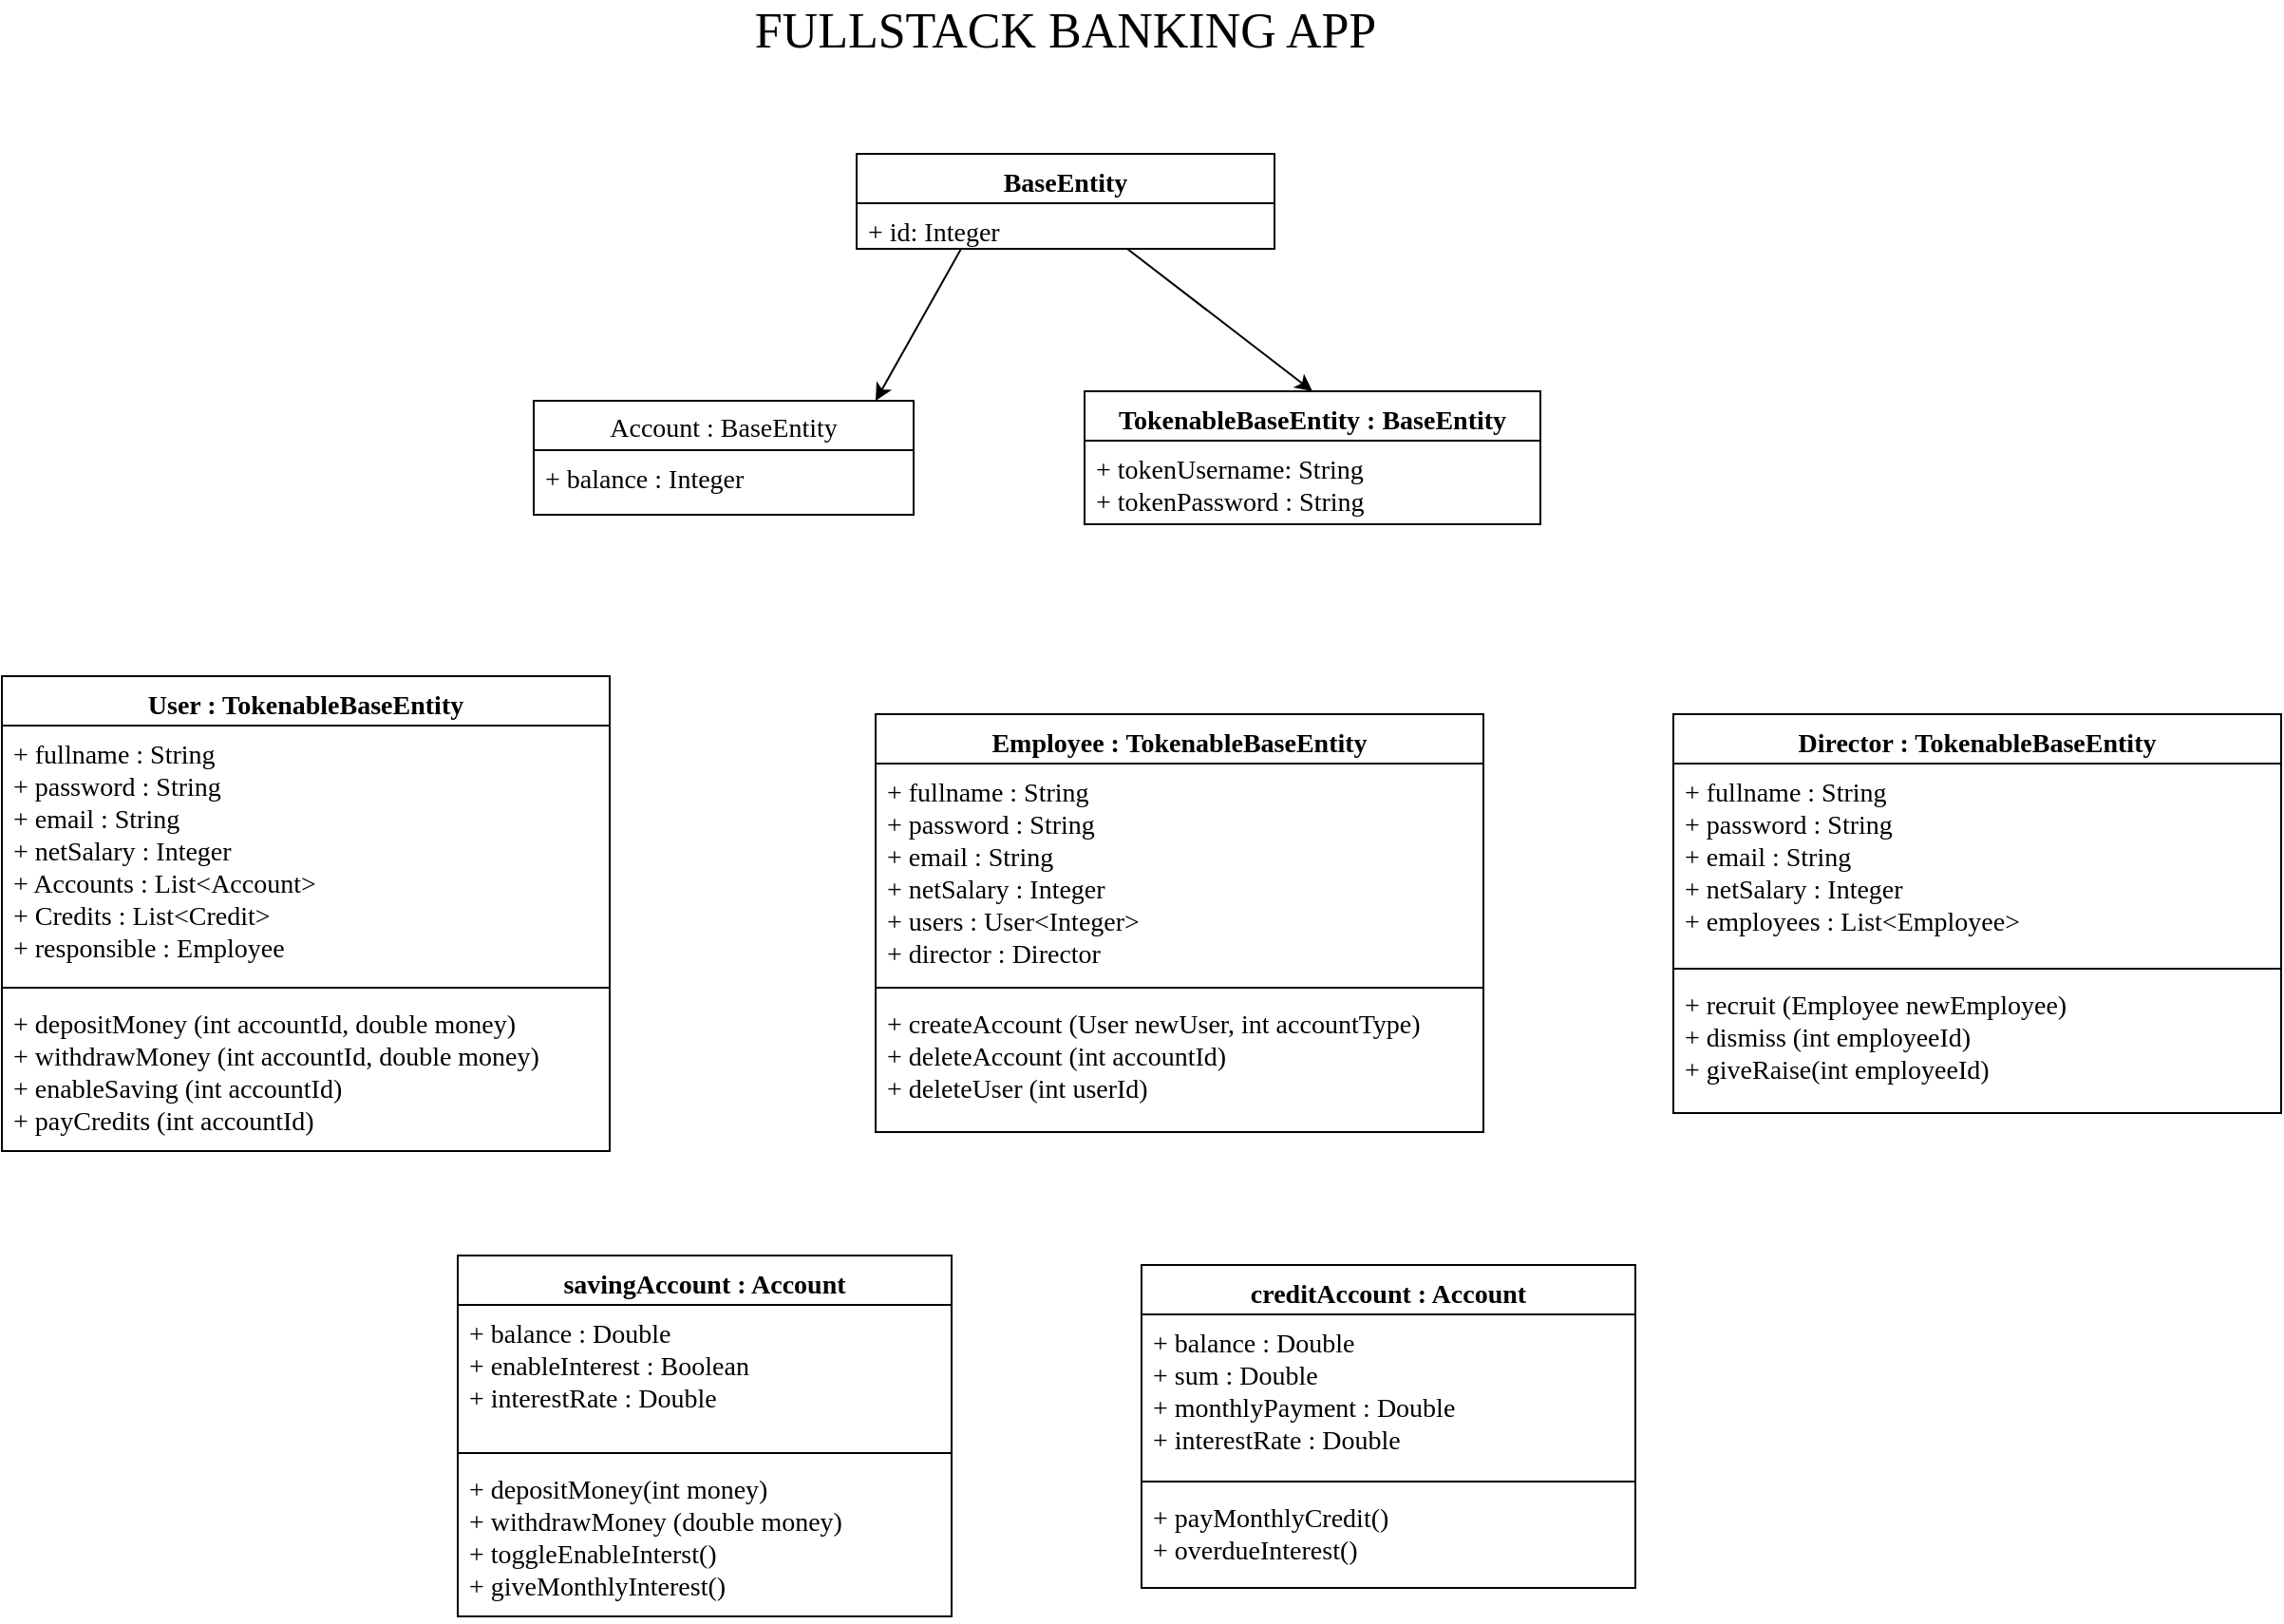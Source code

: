 <mxfile>
    <diagram id="0KxHg8w-oOYpywOhIbO6" name="Page-1">
        <mxGraphModel dx="1496" dy="383" grid="1" gridSize="10" guides="1" tooltips="1" connect="1" arrows="1" fold="1" page="1" pageScale="1" pageWidth="850" pageHeight="1100" math="0" shadow="0">
            <root>
                <mxCell id="0"/>
                <mxCell id="1" parent="0"/>
                <mxCell id="2" value="&lt;font face=&quot;Georgia&quot; style=&quot;font-size: 26px;&quot;&gt;FULLSTACK BANKING APP&lt;/font&gt;" style="text;html=1;strokeColor=none;fillColor=none;align=center;verticalAlign=middle;whiteSpace=wrap;rounded=0;" vertex="1" parent="1">
                    <mxGeometry x="210" y="70" width="460" height="30" as="geometry"/>
                </mxCell>
                <mxCell id="12" value="User : TokenableBaseEntity" style="swimlane;fontStyle=1;align=center;verticalAlign=top;childLayout=stackLayout;horizontal=1;startSize=26;horizontalStack=0;resizeParent=1;resizeParentMax=0;resizeLast=0;collapsible=1;marginBottom=0;fontFamily=Georgia;fontSize=14;" vertex="1" parent="1">
                    <mxGeometry x="-120" y="425" width="320" height="250" as="geometry"/>
                </mxCell>
                <mxCell id="13" value="+ fullname : String&#10;+ password : String&#10;+ email : String&#10;+ netSalary : Integer&#10;+ Accounts : List&lt;Account&gt;&#10;+ Credits : List&lt;Credit&gt;&#10;+ responsible : Employee" style="text;strokeColor=none;fillColor=none;align=left;verticalAlign=top;spacingLeft=4;spacingRight=4;overflow=hidden;rotatable=0;points=[[0,0.5],[1,0.5]];portConstraint=eastwest;fontFamily=Georgia;fontSize=14;" vertex="1" parent="12">
                    <mxGeometry y="26" width="320" height="134" as="geometry"/>
                </mxCell>
                <mxCell id="14" value="" style="line;strokeWidth=1;fillColor=none;align=left;verticalAlign=middle;spacingTop=-1;spacingLeft=3;spacingRight=3;rotatable=0;labelPosition=right;points=[];portConstraint=eastwest;strokeColor=inherit;fontFamily=Georgia;fontSize=14;" vertex="1" parent="12">
                    <mxGeometry y="160" width="320" height="8" as="geometry"/>
                </mxCell>
                <mxCell id="15" value="+ depositMoney (int accountId, double money)&#10;+ withdrawMoney (int accountId, double money)&#10;+ enableSaving (int accountId)&#10;+ payCredits (int accountId)" style="text;strokeColor=none;fillColor=none;align=left;verticalAlign=top;spacingLeft=4;spacingRight=4;overflow=hidden;rotatable=0;points=[[0,0.5],[1,0.5]];portConstraint=eastwest;fontFamily=Georgia;fontSize=14;" vertex="1" parent="12">
                    <mxGeometry y="168" width="320" height="82" as="geometry"/>
                </mxCell>
                <mxCell id="24" style="edgeStyle=none;html=1;entryX=0.5;entryY=0;entryDx=0;entryDy=0;fontFamily=Georgia;fontSize=14;" edge="1" parent="1" source="16" target="20">
                    <mxGeometry relative="1" as="geometry"/>
                </mxCell>
                <mxCell id="47" style="edgeStyle=none;html=1;exitX=0.25;exitY=1;exitDx=0;exitDy=0;fontFamily=Georgia;fontSize=14;entryX=0.9;entryY=0;entryDx=0;entryDy=0;entryPerimeter=0;" edge="1" parent="1" source="16" target="25">
                    <mxGeometry relative="1" as="geometry">
                        <mxPoint x="340" y="270" as="targetPoint"/>
                    </mxGeometry>
                </mxCell>
                <mxCell id="16" value="BaseEntity" style="swimlane;fontStyle=1;align=center;verticalAlign=top;childLayout=stackLayout;horizontal=1;startSize=26;horizontalStack=0;resizeParent=1;resizeParentMax=0;resizeLast=0;collapsible=1;marginBottom=0;fontFamily=Georgia;fontSize=14;" vertex="1" parent="1">
                    <mxGeometry x="330" y="150" width="220" height="50" as="geometry"/>
                </mxCell>
                <mxCell id="20" value="TokenableBaseEntity : BaseEntity" style="swimlane;fontStyle=1;align=center;verticalAlign=top;childLayout=stackLayout;horizontal=1;startSize=26;horizontalStack=0;resizeParent=1;resizeParentMax=0;resizeLast=0;collapsible=1;marginBottom=0;fontFamily=Georgia;fontSize=14;" vertex="1" parent="1">
                    <mxGeometry x="450" y="275" width="240" height="70" as="geometry"/>
                </mxCell>
                <mxCell id="21" value="+ tokenUsername: String&#10;+ tokenPassword : String" style="text;strokeColor=none;fillColor=none;align=left;verticalAlign=top;spacingLeft=4;spacingRight=4;overflow=hidden;rotatable=0;points=[[0,0.5],[1,0.5]];portConstraint=eastwest;fontFamily=Georgia;fontSize=14;" vertex="1" parent="20">
                    <mxGeometry y="26" width="240" height="44" as="geometry"/>
                </mxCell>
                <mxCell id="25" value="Account : BaseEntity" style="swimlane;fontStyle=0;childLayout=stackLayout;horizontal=1;startSize=26;fillColor=none;horizontalStack=0;resizeParent=1;resizeParentMax=0;resizeLast=0;collapsible=1;marginBottom=0;fontFamily=Georgia;fontSize=14;" vertex="1" parent="1">
                    <mxGeometry x="160" y="280" width="200" height="60" as="geometry"/>
                </mxCell>
                <mxCell id="26" value="+ balance : Integer" style="text;strokeColor=none;fillColor=none;align=left;verticalAlign=top;spacingLeft=4;spacingRight=4;overflow=hidden;rotatable=0;points=[[0,0.5],[1,0.5]];portConstraint=eastwest;fontFamily=Georgia;fontSize=14;" vertex="1" parent="25">
                    <mxGeometry y="26" width="200" height="34" as="geometry"/>
                </mxCell>
                <mxCell id="29" value="savingAccount : Account" style="swimlane;fontStyle=1;align=center;verticalAlign=top;childLayout=stackLayout;horizontal=1;startSize=26;horizontalStack=0;resizeParent=1;resizeParentMax=0;resizeLast=0;collapsible=1;marginBottom=0;fontFamily=Georgia;fontSize=14;" vertex="1" parent="1">
                    <mxGeometry x="120" y="730" width="260" height="190" as="geometry"/>
                </mxCell>
                <mxCell id="30" value="+ balance : Double&#10;+ enableInterest : Boolean&#10;+ interestRate : Double" style="text;strokeColor=none;fillColor=none;align=left;verticalAlign=top;spacingLeft=4;spacingRight=4;overflow=hidden;rotatable=0;points=[[0,0.5],[1,0.5]];portConstraint=eastwest;fontFamily=Georgia;fontSize=14;" vertex="1" parent="29">
                    <mxGeometry y="26" width="260" height="74" as="geometry"/>
                </mxCell>
                <mxCell id="31" value="" style="line;strokeWidth=1;fillColor=none;align=left;verticalAlign=middle;spacingTop=-1;spacingLeft=3;spacingRight=3;rotatable=0;labelPosition=right;points=[];portConstraint=eastwest;strokeColor=inherit;fontFamily=Georgia;fontSize=14;" vertex="1" parent="29">
                    <mxGeometry y="100" width="260" height="8" as="geometry"/>
                </mxCell>
                <mxCell id="32" value="+ depositMoney(int money)&#10;+ withdrawMoney (double money)&#10;+ toggleEnableInterst()&#10;+ giveMonthlyInterest()" style="text;strokeColor=none;fillColor=none;align=left;verticalAlign=top;spacingLeft=4;spacingRight=4;overflow=hidden;rotatable=0;points=[[0,0.5],[1,0.5]];portConstraint=eastwest;fontFamily=Georgia;fontSize=14;" vertex="1" parent="29">
                    <mxGeometry y="108" width="260" height="82" as="geometry"/>
                </mxCell>
                <mxCell id="34" value="creditAccount : Account" style="swimlane;fontStyle=1;align=center;verticalAlign=top;childLayout=stackLayout;horizontal=1;startSize=26;horizontalStack=0;resizeParent=1;resizeParentMax=0;resizeLast=0;collapsible=1;marginBottom=0;fontFamily=Georgia;fontSize=14;" vertex="1" parent="1">
                    <mxGeometry x="480" y="735" width="260" height="170" as="geometry"/>
                </mxCell>
                <mxCell id="35" value="+ balance : Double&#10;+ sum : Double&#10;+ monthlyPayment : Double&#10;+ interestRate : Double" style="text;strokeColor=none;fillColor=none;align=left;verticalAlign=top;spacingLeft=4;spacingRight=4;overflow=hidden;rotatable=0;points=[[0,0.5],[1,0.5]];portConstraint=eastwest;fontFamily=Georgia;fontSize=14;" vertex="1" parent="34">
                    <mxGeometry y="26" width="260" height="84" as="geometry"/>
                </mxCell>
                <mxCell id="36" value="" style="line;strokeWidth=1;fillColor=none;align=left;verticalAlign=middle;spacingTop=-1;spacingLeft=3;spacingRight=3;rotatable=0;labelPosition=right;points=[];portConstraint=eastwest;strokeColor=inherit;fontFamily=Georgia;fontSize=14;" vertex="1" parent="34">
                    <mxGeometry y="110" width="260" height="8" as="geometry"/>
                </mxCell>
                <mxCell id="37" value="+ payMonthlyCredit()&#10;+ overdueInterest()" style="text;strokeColor=none;fillColor=none;align=left;verticalAlign=top;spacingLeft=4;spacingRight=4;overflow=hidden;rotatable=0;points=[[0,0.5],[1,0.5]];portConstraint=eastwest;fontFamily=Georgia;fontSize=14;" vertex="1" parent="34">
                    <mxGeometry y="118" width="260" height="52" as="geometry"/>
                </mxCell>
                <mxCell id="38" value="Employee : TokenableBaseEntity" style="swimlane;fontStyle=1;align=center;verticalAlign=top;childLayout=stackLayout;horizontal=1;startSize=26;horizontalStack=0;resizeParent=1;resizeParentMax=0;resizeLast=0;collapsible=1;marginBottom=0;fontFamily=Georgia;fontSize=14;" vertex="1" parent="1">
                    <mxGeometry x="340" y="445" width="320" height="220" as="geometry"/>
                </mxCell>
                <mxCell id="39" value="+ fullname : String&#10;+ password : String&#10;+ email : String&#10;+ netSalary : Integer&#10;+ users : User&lt;Integer&gt;&#10;+ director : Director" style="text;strokeColor=none;fillColor=none;align=left;verticalAlign=top;spacingLeft=4;spacingRight=4;overflow=hidden;rotatable=0;points=[[0,0.5],[1,0.5]];portConstraint=eastwest;fontFamily=Georgia;fontSize=14;" vertex="1" parent="38">
                    <mxGeometry y="26" width="320" height="114" as="geometry"/>
                </mxCell>
                <mxCell id="40" value="" style="line;strokeWidth=1;fillColor=none;align=left;verticalAlign=middle;spacingTop=-1;spacingLeft=3;spacingRight=3;rotatable=0;labelPosition=right;points=[];portConstraint=eastwest;strokeColor=inherit;fontFamily=Georgia;fontSize=14;" vertex="1" parent="38">
                    <mxGeometry y="140" width="320" height="8" as="geometry"/>
                </mxCell>
                <mxCell id="41" value="+ createAccount (User newUser, int accountType)&#10;+ deleteAccount (int accountId)&#10;+ deleteUser (int userId)" style="text;strokeColor=none;fillColor=none;align=left;verticalAlign=top;spacingLeft=4;spacingRight=4;overflow=hidden;rotatable=0;points=[[0,0.5],[1,0.5]];portConstraint=eastwest;fontFamily=Georgia;fontSize=14;" vertex="1" parent="38">
                    <mxGeometry y="148" width="320" height="72" as="geometry"/>
                </mxCell>
                <mxCell id="42" value="Director : TokenableBaseEntity" style="swimlane;fontStyle=1;align=center;verticalAlign=top;childLayout=stackLayout;horizontal=1;startSize=26;horizontalStack=0;resizeParent=1;resizeParentMax=0;resizeLast=0;collapsible=1;marginBottom=0;fontFamily=Georgia;fontSize=14;" vertex="1" parent="1">
                    <mxGeometry x="760" y="445" width="320" height="210" as="geometry"/>
                </mxCell>
                <mxCell id="43" value="+ fullname : String&#10;+ password : String&#10;+ email : String&#10;+ netSalary : Integer&#10;+ employees : List&lt;Employee&gt;" style="text;strokeColor=none;fillColor=none;align=left;verticalAlign=top;spacingLeft=4;spacingRight=4;overflow=hidden;rotatable=0;points=[[0,0.5],[1,0.5]];portConstraint=eastwest;fontFamily=Georgia;fontSize=14;" vertex="1" parent="42">
                    <mxGeometry y="26" width="320" height="104" as="geometry"/>
                </mxCell>
                <mxCell id="44" value="" style="line;strokeWidth=1;fillColor=none;align=left;verticalAlign=middle;spacingTop=-1;spacingLeft=3;spacingRight=3;rotatable=0;labelPosition=right;points=[];portConstraint=eastwest;strokeColor=inherit;fontFamily=Georgia;fontSize=14;" vertex="1" parent="42">
                    <mxGeometry y="130" width="320" height="8" as="geometry"/>
                </mxCell>
                <mxCell id="45" value="+ recruit (Employee newEmployee)&#10;+ dismiss (int employeeId)&#10;+ giveRaise(int employeeId)" style="text;strokeColor=none;fillColor=none;align=left;verticalAlign=top;spacingLeft=4;spacingRight=4;overflow=hidden;rotatable=0;points=[[0,0.5],[1,0.5]];portConstraint=eastwest;fontFamily=Georgia;fontSize=14;" vertex="1" parent="42">
                    <mxGeometry y="138" width="320" height="72" as="geometry"/>
                </mxCell>
                <mxCell id="17" value="+ id: Integer" style="text;strokeColor=none;fillColor=none;align=left;verticalAlign=top;spacingLeft=4;spacingRight=4;overflow=hidden;rotatable=0;points=[[0,0.5],[1,0.5]];portConstraint=eastwest;fontFamily=Georgia;fontSize=14;" vertex="1" parent="1">
                    <mxGeometry x="330" y="176" width="220" height="24" as="geometry"/>
                </mxCell>
            </root>
        </mxGraphModel>
    </diagram>
</mxfile>